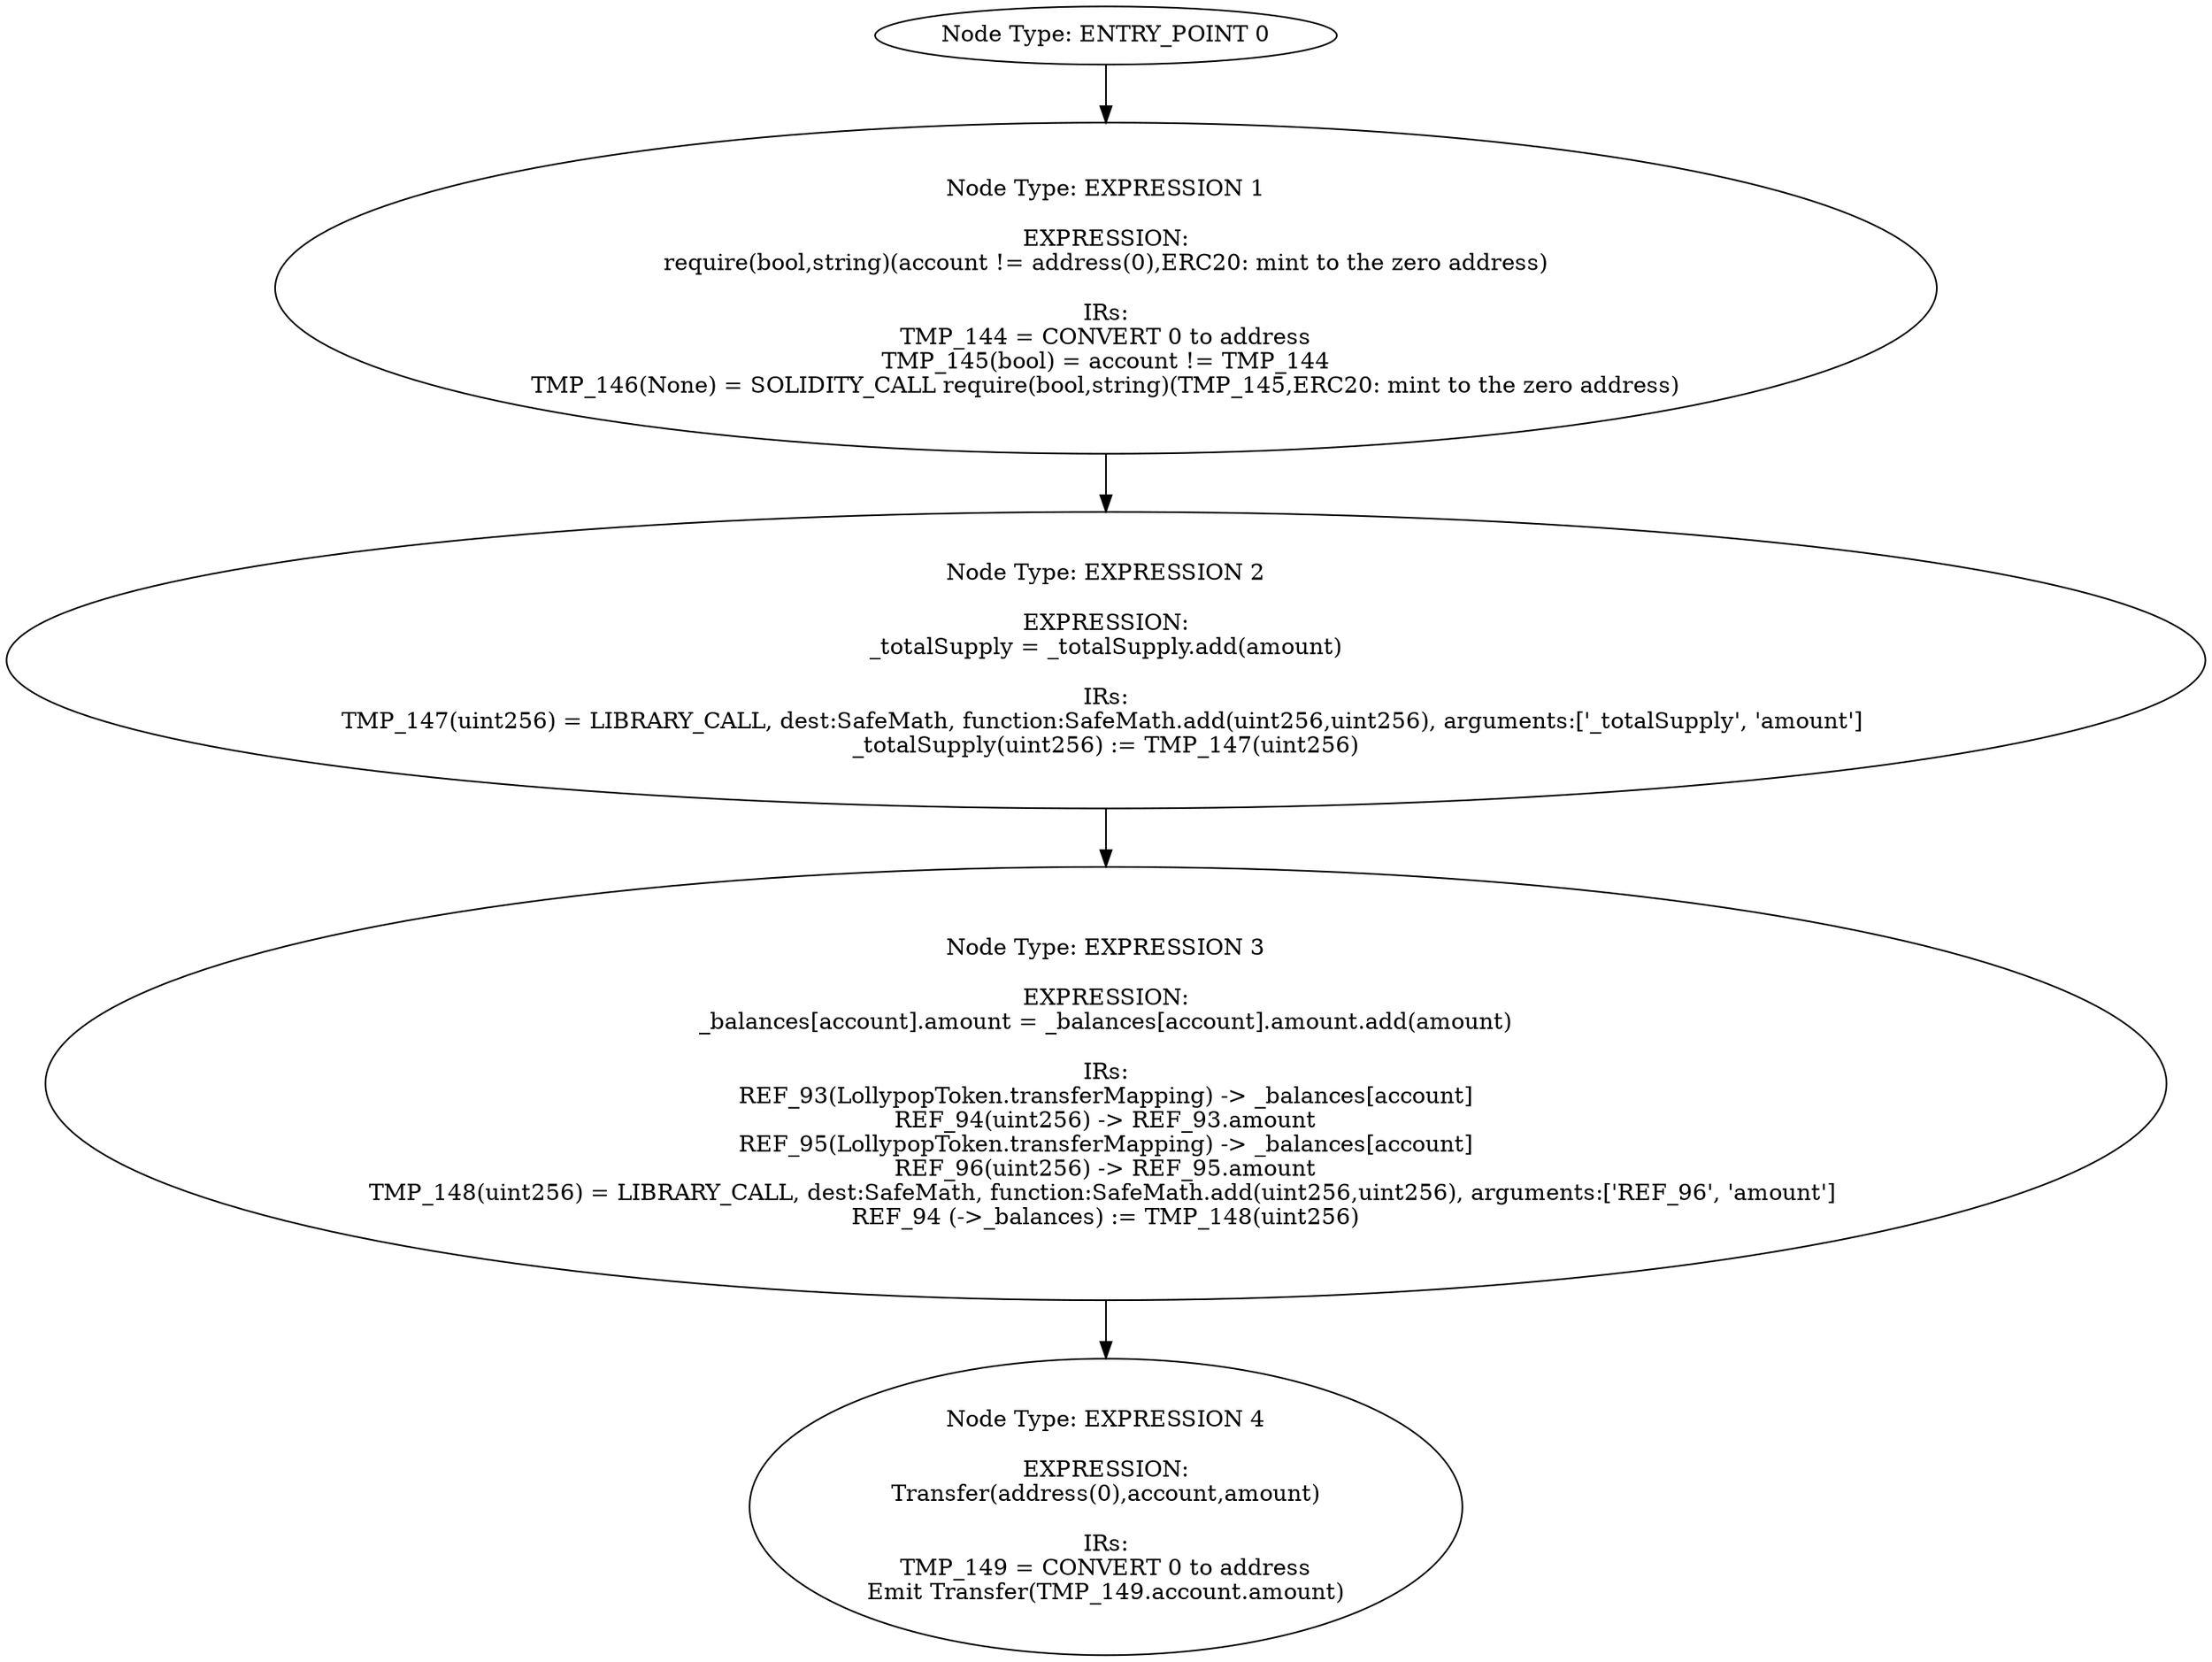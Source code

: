 digraph{
0[label="Node Type: ENTRY_POINT 0
"];
0->1;
1[label="Node Type: EXPRESSION 1

EXPRESSION:
require(bool,string)(account != address(0),ERC20: mint to the zero address)

IRs:
TMP_144 = CONVERT 0 to address
TMP_145(bool) = account != TMP_144
TMP_146(None) = SOLIDITY_CALL require(bool,string)(TMP_145,ERC20: mint to the zero address)"];
1->2;
2[label="Node Type: EXPRESSION 2

EXPRESSION:
_totalSupply = _totalSupply.add(amount)

IRs:
TMP_147(uint256) = LIBRARY_CALL, dest:SafeMath, function:SafeMath.add(uint256,uint256), arguments:['_totalSupply', 'amount'] 
_totalSupply(uint256) := TMP_147(uint256)"];
2->3;
3[label="Node Type: EXPRESSION 3

EXPRESSION:
_balances[account].amount = _balances[account].amount.add(amount)

IRs:
REF_93(LollypopToken.transferMapping) -> _balances[account]
REF_94(uint256) -> REF_93.amount
REF_95(LollypopToken.transferMapping) -> _balances[account]
REF_96(uint256) -> REF_95.amount
TMP_148(uint256) = LIBRARY_CALL, dest:SafeMath, function:SafeMath.add(uint256,uint256), arguments:['REF_96', 'amount'] 
REF_94 (->_balances) := TMP_148(uint256)"];
3->4;
4[label="Node Type: EXPRESSION 4

EXPRESSION:
Transfer(address(0),account,amount)

IRs:
TMP_149 = CONVERT 0 to address
Emit Transfer(TMP_149.account.amount)"];
}
